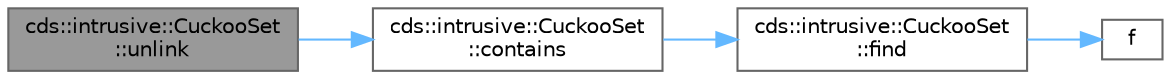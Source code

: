 digraph "cds::intrusive::CuckooSet::unlink"
{
 // LATEX_PDF_SIZE
  bgcolor="transparent";
  edge [fontname=Helvetica,fontsize=10,labelfontname=Helvetica,labelfontsize=10];
  node [fontname=Helvetica,fontsize=10,shape=box,height=0.2,width=0.4];
  rankdir="LR";
  Node1 [id="Node000001",label="cds::intrusive::CuckooSet\l::unlink",height=0.2,width=0.4,color="gray40", fillcolor="grey60", style="filled", fontcolor="black",tooltip="Unlink the item val from the set"];
  Node1 -> Node2 [id="edge1_Node000001_Node000002",color="steelblue1",style="solid",tooltip=" "];
  Node2 [id="Node000002",label="cds::intrusive::CuckooSet\l::contains",height=0.2,width=0.4,color="grey40", fillcolor="white", style="filled",URL="$classcds_1_1intrusive_1_1_cuckoo_set.html#a753b31e6fa9114cd1d95471ee057b6a2",tooltip="Checks whether the set contains key"];
  Node2 -> Node3 [id="edge2_Node000002_Node000003",color="steelblue1",style="solid",tooltip=" "];
  Node3 [id="Node000003",label="cds::intrusive::CuckooSet\l::find",height=0.2,width=0.4,color="grey40", fillcolor="white", style="filled",URL="$classcds_1_1intrusive_1_1_cuckoo_set.html#a578457cdff461f79ba9e57515d851b71",tooltip="Find the key val"];
  Node3 -> Node4 [id="edge3_Node000003_Node000004",color="steelblue1",style="solid",tooltip=" "];
  Node4 [id="Node000004",label="f",height=0.2,width=0.4,color="grey40", fillcolor="white", style="filled",URL="$cxx11__tensor__map_8cpp.html#a7f507fea02198f6cb81c86640c7b1a4e",tooltip=" "];
}
